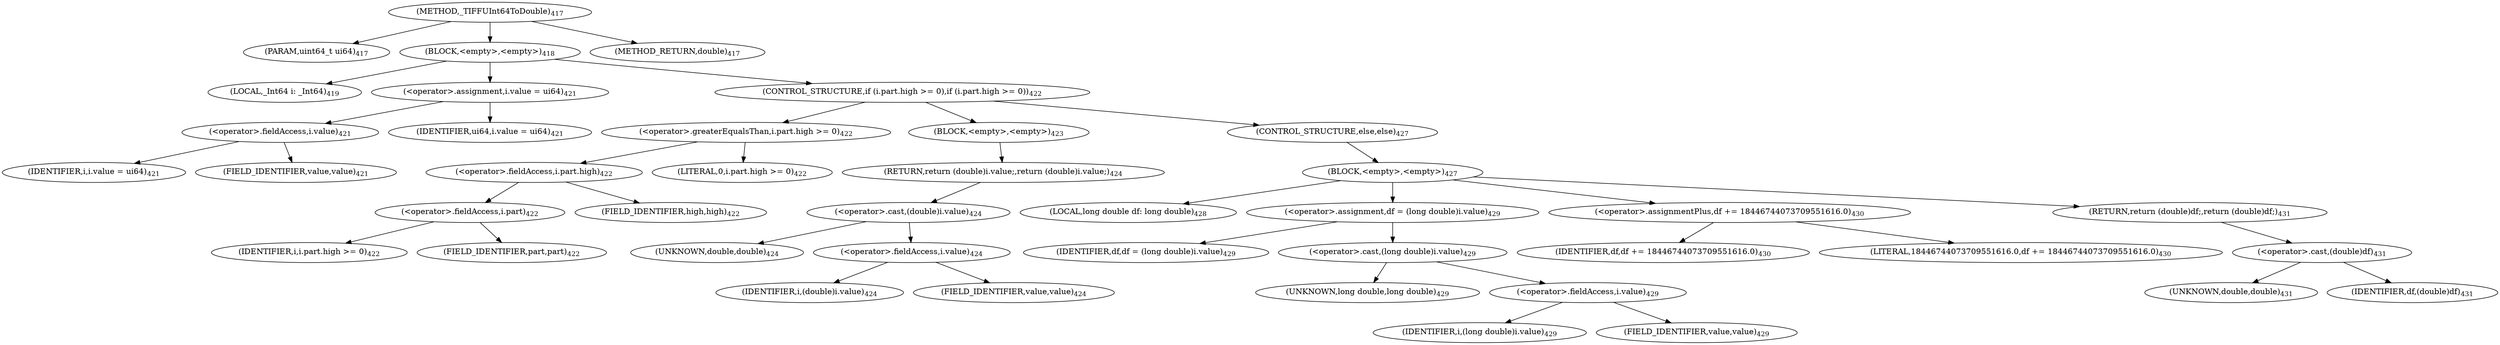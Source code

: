 digraph "_TIFFUInt64ToDouble" {  
"21561" [label = <(METHOD,_TIFFUInt64ToDouble)<SUB>417</SUB>> ]
"21562" [label = <(PARAM,uint64_t ui64)<SUB>417</SUB>> ]
"21563" [label = <(BLOCK,&lt;empty&gt;,&lt;empty&gt;)<SUB>418</SUB>> ]
"21564" [label = <(LOCAL,_Int64 i: _Int64)<SUB>419</SUB>> ]
"21565" [label = <(&lt;operator&gt;.assignment,i.value = ui64)<SUB>421</SUB>> ]
"21566" [label = <(&lt;operator&gt;.fieldAccess,i.value)<SUB>421</SUB>> ]
"21567" [label = <(IDENTIFIER,i,i.value = ui64)<SUB>421</SUB>> ]
"21568" [label = <(FIELD_IDENTIFIER,value,value)<SUB>421</SUB>> ]
"21569" [label = <(IDENTIFIER,ui64,i.value = ui64)<SUB>421</SUB>> ]
"21570" [label = <(CONTROL_STRUCTURE,if (i.part.high &gt;= 0),if (i.part.high &gt;= 0))<SUB>422</SUB>> ]
"21571" [label = <(&lt;operator&gt;.greaterEqualsThan,i.part.high &gt;= 0)<SUB>422</SUB>> ]
"21572" [label = <(&lt;operator&gt;.fieldAccess,i.part.high)<SUB>422</SUB>> ]
"21573" [label = <(&lt;operator&gt;.fieldAccess,i.part)<SUB>422</SUB>> ]
"21574" [label = <(IDENTIFIER,i,i.part.high &gt;= 0)<SUB>422</SUB>> ]
"21575" [label = <(FIELD_IDENTIFIER,part,part)<SUB>422</SUB>> ]
"21576" [label = <(FIELD_IDENTIFIER,high,high)<SUB>422</SUB>> ]
"21577" [label = <(LITERAL,0,i.part.high &gt;= 0)<SUB>422</SUB>> ]
"21578" [label = <(BLOCK,&lt;empty&gt;,&lt;empty&gt;)<SUB>423</SUB>> ]
"21579" [label = <(RETURN,return (double)i.value;,return (double)i.value;)<SUB>424</SUB>> ]
"21580" [label = <(&lt;operator&gt;.cast,(double)i.value)<SUB>424</SUB>> ]
"21581" [label = <(UNKNOWN,double,double)<SUB>424</SUB>> ]
"21582" [label = <(&lt;operator&gt;.fieldAccess,i.value)<SUB>424</SUB>> ]
"21583" [label = <(IDENTIFIER,i,(double)i.value)<SUB>424</SUB>> ]
"21584" [label = <(FIELD_IDENTIFIER,value,value)<SUB>424</SUB>> ]
"21585" [label = <(CONTROL_STRUCTURE,else,else)<SUB>427</SUB>> ]
"21586" [label = <(BLOCK,&lt;empty&gt;,&lt;empty&gt;)<SUB>427</SUB>> ]
"21587" [label = <(LOCAL,long double df: long double)<SUB>428</SUB>> ]
"21588" [label = <(&lt;operator&gt;.assignment,df = (long double)i.value)<SUB>429</SUB>> ]
"21589" [label = <(IDENTIFIER,df,df = (long double)i.value)<SUB>429</SUB>> ]
"21590" [label = <(&lt;operator&gt;.cast,(long double)i.value)<SUB>429</SUB>> ]
"21591" [label = <(UNKNOWN,long double,long double)<SUB>429</SUB>> ]
"21592" [label = <(&lt;operator&gt;.fieldAccess,i.value)<SUB>429</SUB>> ]
"21593" [label = <(IDENTIFIER,i,(long double)i.value)<SUB>429</SUB>> ]
"21594" [label = <(FIELD_IDENTIFIER,value,value)<SUB>429</SUB>> ]
"21595" [label = <(&lt;operator&gt;.assignmentPlus,df += 18446744073709551616.0)<SUB>430</SUB>> ]
"21596" [label = <(IDENTIFIER,df,df += 18446744073709551616.0)<SUB>430</SUB>> ]
"21597" [label = <(LITERAL,18446744073709551616.0,df += 18446744073709551616.0)<SUB>430</SUB>> ]
"21598" [label = <(RETURN,return (double)df;,return (double)df;)<SUB>431</SUB>> ]
"21599" [label = <(&lt;operator&gt;.cast,(double)df)<SUB>431</SUB>> ]
"21600" [label = <(UNKNOWN,double,double)<SUB>431</SUB>> ]
"21601" [label = <(IDENTIFIER,df,(double)df)<SUB>431</SUB>> ]
"21602" [label = <(METHOD_RETURN,double)<SUB>417</SUB>> ]
  "21561" -> "21562" 
  "21561" -> "21563" 
  "21561" -> "21602" 
  "21563" -> "21564" 
  "21563" -> "21565" 
  "21563" -> "21570" 
  "21565" -> "21566" 
  "21565" -> "21569" 
  "21566" -> "21567" 
  "21566" -> "21568" 
  "21570" -> "21571" 
  "21570" -> "21578" 
  "21570" -> "21585" 
  "21571" -> "21572" 
  "21571" -> "21577" 
  "21572" -> "21573" 
  "21572" -> "21576" 
  "21573" -> "21574" 
  "21573" -> "21575" 
  "21578" -> "21579" 
  "21579" -> "21580" 
  "21580" -> "21581" 
  "21580" -> "21582" 
  "21582" -> "21583" 
  "21582" -> "21584" 
  "21585" -> "21586" 
  "21586" -> "21587" 
  "21586" -> "21588" 
  "21586" -> "21595" 
  "21586" -> "21598" 
  "21588" -> "21589" 
  "21588" -> "21590" 
  "21590" -> "21591" 
  "21590" -> "21592" 
  "21592" -> "21593" 
  "21592" -> "21594" 
  "21595" -> "21596" 
  "21595" -> "21597" 
  "21598" -> "21599" 
  "21599" -> "21600" 
  "21599" -> "21601" 
}
